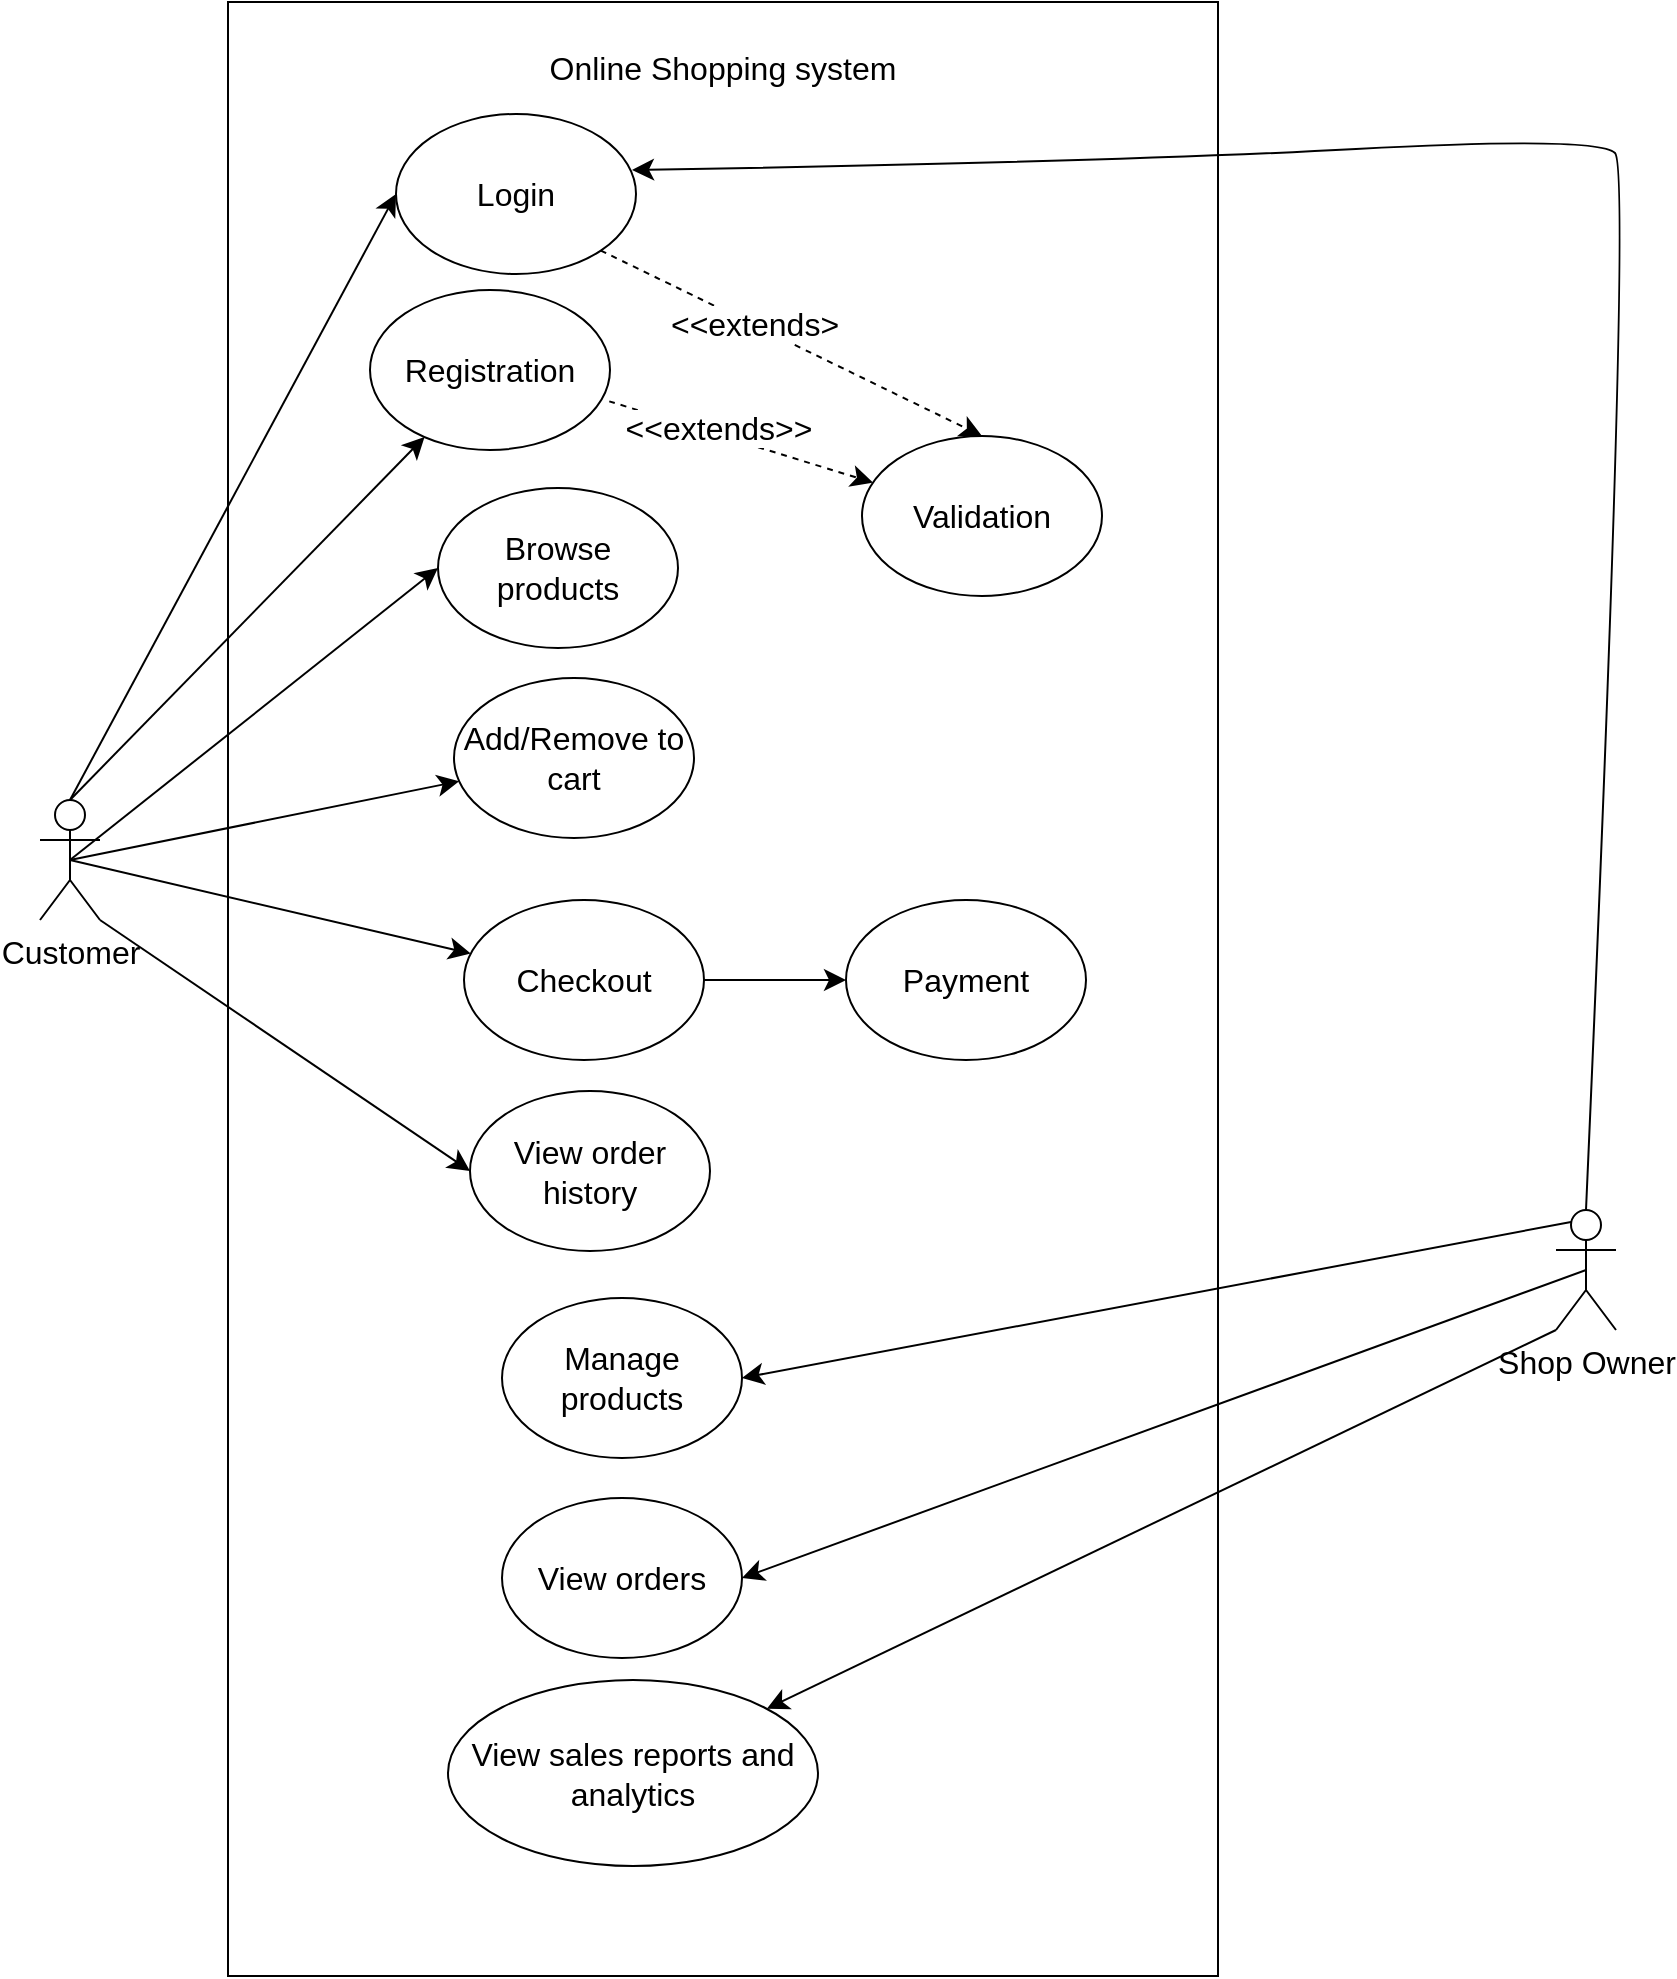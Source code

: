 <mxfile version="22.1.11" type="github">
  <diagram name="Page-1" id="sc4-i33dGOowxB3ftTD4">
    <mxGraphModel dx="2500" dy="1544" grid="0" gridSize="10" guides="1" tooltips="1" connect="1" arrows="1" fold="1" page="0" pageScale="1" pageWidth="850" pageHeight="1100" math="0" shadow="0">
      <root>
        <mxCell id="0" />
        <mxCell id="1" parent="0" />
        <mxCell id="Rtq9vThHFK-4qVGXhrtA-3" value="" style="rounded=0;whiteSpace=wrap;html=1;fontSize=16;" vertex="1" parent="1">
          <mxGeometry x="-138" y="-390" width="495" height="987" as="geometry" />
        </mxCell>
        <mxCell id="Rtq9vThHFK-4qVGXhrtA-47" style="edgeStyle=none;curved=1;rounded=0;orthogonalLoop=1;jettySize=auto;html=1;exitX=0.5;exitY=0.5;exitDx=0;exitDy=0;exitPerimeter=0;fontSize=12;startSize=8;endSize=8;" edge="1" parent="1" source="Rtq9vThHFK-4qVGXhrtA-5" target="Rtq9vThHFK-4qVGXhrtA-26">
          <mxGeometry relative="1" as="geometry" />
        </mxCell>
        <mxCell id="Rtq9vThHFK-4qVGXhrtA-48" style="edgeStyle=none;curved=1;rounded=0;orthogonalLoop=1;jettySize=auto;html=1;exitX=0.5;exitY=0.5;exitDx=0;exitDy=0;exitPerimeter=0;fontSize=12;startSize=8;endSize=8;" edge="1" parent="1" source="Rtq9vThHFK-4qVGXhrtA-5" target="Rtq9vThHFK-4qVGXhrtA-25">
          <mxGeometry relative="1" as="geometry" />
        </mxCell>
        <mxCell id="Rtq9vThHFK-4qVGXhrtA-49" style="edgeStyle=none;curved=1;rounded=0;orthogonalLoop=1;jettySize=auto;html=1;exitX=0.5;exitY=0.5;exitDx=0;exitDy=0;exitPerimeter=0;entryX=0;entryY=0.5;entryDx=0;entryDy=0;fontSize=12;startSize=8;endSize=8;" edge="1" parent="1" source="Rtq9vThHFK-4qVGXhrtA-5" target="Rtq9vThHFK-4qVGXhrtA-23">
          <mxGeometry relative="1" as="geometry" />
        </mxCell>
        <mxCell id="Rtq9vThHFK-4qVGXhrtA-50" style="edgeStyle=none;curved=1;rounded=0;orthogonalLoop=1;jettySize=auto;html=1;exitX=1;exitY=1;exitDx=0;exitDy=0;exitPerimeter=0;entryX=0;entryY=0.5;entryDx=0;entryDy=0;fontSize=12;startSize=8;endSize=8;" edge="1" parent="1" source="Rtq9vThHFK-4qVGXhrtA-5" target="Rtq9vThHFK-4qVGXhrtA-34">
          <mxGeometry relative="1" as="geometry" />
        </mxCell>
        <mxCell id="Rtq9vThHFK-4qVGXhrtA-51" style="edgeStyle=none;curved=1;rounded=0;orthogonalLoop=1;jettySize=auto;html=1;exitX=0.5;exitY=0;exitDx=0;exitDy=0;exitPerimeter=0;fontSize=12;startSize=8;endSize=8;" edge="1" parent="1" source="Rtq9vThHFK-4qVGXhrtA-5" target="Rtq9vThHFK-4qVGXhrtA-12">
          <mxGeometry relative="1" as="geometry" />
        </mxCell>
        <mxCell id="Rtq9vThHFK-4qVGXhrtA-52" style="edgeStyle=none;curved=1;rounded=0;orthogonalLoop=1;jettySize=auto;html=1;exitX=0.5;exitY=0;exitDx=0;exitDy=0;exitPerimeter=0;entryX=0;entryY=0.5;entryDx=0;entryDy=0;fontSize=12;startSize=8;endSize=8;" edge="1" parent="1" source="Rtq9vThHFK-4qVGXhrtA-5" target="Rtq9vThHFK-4qVGXhrtA-11">
          <mxGeometry relative="1" as="geometry" />
        </mxCell>
        <mxCell id="Rtq9vThHFK-4qVGXhrtA-5" value="Customer" style="shape=umlActor;verticalLabelPosition=bottom;verticalAlign=top;html=1;outlineConnect=0;fontSize=16;" vertex="1" parent="1">
          <mxGeometry x="-232" y="9" width="30" height="60" as="geometry" />
        </mxCell>
        <mxCell id="Rtq9vThHFK-4qVGXhrtA-8" value="Online Shopping system" style="text;html=1;strokeColor=none;fillColor=none;align=center;verticalAlign=middle;whiteSpace=wrap;rounded=0;fontSize=16;" vertex="1" parent="1">
          <mxGeometry x="-14" y="-372" width="247" height="30" as="geometry" />
        </mxCell>
        <mxCell id="Rtq9vThHFK-4qVGXhrtA-19" style="edgeStyle=none;curved=1;rounded=0;orthogonalLoop=1;jettySize=auto;html=1;exitX=1;exitY=1;exitDx=0;exitDy=0;entryX=0.5;entryY=0;entryDx=0;entryDy=0;fontSize=12;startSize=8;endSize=8;dashed=1;" edge="1" parent="1" source="Rtq9vThHFK-4qVGXhrtA-11" target="Rtq9vThHFK-4qVGXhrtA-17">
          <mxGeometry relative="1" as="geometry" />
        </mxCell>
        <mxCell id="Rtq9vThHFK-4qVGXhrtA-20" value="&amp;lt;&amp;lt;extends&amp;gt;" style="edgeLabel;html=1;align=center;verticalAlign=middle;resizable=0;points=[];fontSize=16;" vertex="1" connectable="0" parent="Rtq9vThHFK-4qVGXhrtA-19">
          <mxGeometry x="-0.204" y="1" relative="1" as="geometry">
            <mxPoint as="offset" />
          </mxGeometry>
        </mxCell>
        <mxCell id="Rtq9vThHFK-4qVGXhrtA-11" value="Login" style="ellipse;whiteSpace=wrap;html=1;fontSize=16;" vertex="1" parent="1">
          <mxGeometry x="-54" y="-334" width="120" height="80" as="geometry" />
        </mxCell>
        <mxCell id="Rtq9vThHFK-4qVGXhrtA-12" value="Registration" style="ellipse;whiteSpace=wrap;html=1;fontSize=16;" vertex="1" parent="1">
          <mxGeometry x="-67" y="-246" width="120" height="80" as="geometry" />
        </mxCell>
        <mxCell id="Rtq9vThHFK-4qVGXhrtA-17" value="Validation" style="ellipse;whiteSpace=wrap;html=1;fontSize=16;" vertex="1" parent="1">
          <mxGeometry x="179" y="-173" width="120" height="80" as="geometry" />
        </mxCell>
        <mxCell id="Rtq9vThHFK-4qVGXhrtA-18" value="" style="endArrow=classic;html=1;rounded=0;fontSize=12;startSize=8;endSize=8;curved=1;exitX=0.997;exitY=0.696;exitDx=0;exitDy=0;exitPerimeter=0;dashed=1;" edge="1" parent="1" source="Rtq9vThHFK-4qVGXhrtA-12" target="Rtq9vThHFK-4qVGXhrtA-17">
          <mxGeometry width="50" height="50" relative="1" as="geometry">
            <mxPoint x="15" y="-13" as="sourcePoint" />
            <mxPoint x="65" y="-63" as="targetPoint" />
          </mxGeometry>
        </mxCell>
        <mxCell id="Rtq9vThHFK-4qVGXhrtA-21" value="&amp;lt;&amp;lt;extends&amp;gt;&amp;gt;" style="edgeLabel;html=1;align=center;verticalAlign=middle;resizable=0;points=[];fontSize=16;" vertex="1" connectable="0" parent="Rtq9vThHFK-4qVGXhrtA-18">
          <mxGeometry x="-0.194" y="3" relative="1" as="geometry">
            <mxPoint as="offset" />
          </mxGeometry>
        </mxCell>
        <mxCell id="Rtq9vThHFK-4qVGXhrtA-23" value="Browse products" style="ellipse;whiteSpace=wrap;html=1;fontSize=16;" vertex="1" parent="1">
          <mxGeometry x="-33" y="-147" width="120" height="80" as="geometry" />
        </mxCell>
        <mxCell id="Rtq9vThHFK-4qVGXhrtA-25" value="Add/Remove to cart" style="ellipse;whiteSpace=wrap;html=1;fontSize=16;" vertex="1" parent="1">
          <mxGeometry x="-25" y="-52" width="120" height="80" as="geometry" />
        </mxCell>
        <mxCell id="Rtq9vThHFK-4qVGXhrtA-33" style="edgeStyle=none;curved=1;rounded=0;orthogonalLoop=1;jettySize=auto;html=1;exitX=1;exitY=0.5;exitDx=0;exitDy=0;entryX=0;entryY=0.5;entryDx=0;entryDy=0;fontSize=12;startSize=8;endSize=8;" edge="1" parent="1" source="Rtq9vThHFK-4qVGXhrtA-26" target="Rtq9vThHFK-4qVGXhrtA-32">
          <mxGeometry relative="1" as="geometry" />
        </mxCell>
        <mxCell id="Rtq9vThHFK-4qVGXhrtA-26" value="Checkout" style="ellipse;whiteSpace=wrap;html=1;fontSize=16;" vertex="1" parent="1">
          <mxGeometry x="-20" y="59" width="120" height="80" as="geometry" />
        </mxCell>
        <mxCell id="Rtq9vThHFK-4qVGXhrtA-32" value="Payment" style="ellipse;whiteSpace=wrap;html=1;fontSize=16;" vertex="1" parent="1">
          <mxGeometry x="171" y="59" width="120" height="80" as="geometry" />
        </mxCell>
        <mxCell id="Rtq9vThHFK-4qVGXhrtA-34" value="View order history" style="ellipse;whiteSpace=wrap;html=1;fontSize=16;" vertex="1" parent="1">
          <mxGeometry x="-17" y="154.5" width="120" height="80" as="geometry" />
        </mxCell>
        <mxCell id="Rtq9vThHFK-4qVGXhrtA-36" value="Manage products" style="ellipse;whiteSpace=wrap;html=1;fontSize=16;" vertex="1" parent="1">
          <mxGeometry x="-1" y="258" width="120" height="80" as="geometry" />
        </mxCell>
        <mxCell id="Rtq9vThHFK-4qVGXhrtA-38" value="View sales reports and analytics" style="ellipse;whiteSpace=wrap;html=1;fontSize=16;" vertex="1" parent="1">
          <mxGeometry x="-28" y="449" width="185" height="93" as="geometry" />
        </mxCell>
        <mxCell id="Rtq9vThHFK-4qVGXhrtA-39" value="View orders" style="ellipse;whiteSpace=wrap;html=1;fontSize=16;" vertex="1" parent="1">
          <mxGeometry x="-1" y="358" width="120" height="80" as="geometry" />
        </mxCell>
        <mxCell id="Rtq9vThHFK-4qVGXhrtA-53" style="edgeStyle=none;curved=1;rounded=0;orthogonalLoop=1;jettySize=auto;html=1;exitX=0.25;exitY=0.1;exitDx=0;exitDy=0;exitPerimeter=0;entryX=1;entryY=0.5;entryDx=0;entryDy=0;fontSize=12;startSize=8;endSize=8;" edge="1" parent="1" source="Rtq9vThHFK-4qVGXhrtA-40" target="Rtq9vThHFK-4qVGXhrtA-36">
          <mxGeometry relative="1" as="geometry" />
        </mxCell>
        <mxCell id="Rtq9vThHFK-4qVGXhrtA-54" style="edgeStyle=none;curved=1;rounded=0;orthogonalLoop=1;jettySize=auto;html=1;exitX=0.5;exitY=0.5;exitDx=0;exitDy=0;exitPerimeter=0;entryX=1;entryY=0.5;entryDx=0;entryDy=0;fontSize=12;startSize=8;endSize=8;" edge="1" parent="1" source="Rtq9vThHFK-4qVGXhrtA-40" target="Rtq9vThHFK-4qVGXhrtA-39">
          <mxGeometry relative="1" as="geometry" />
        </mxCell>
        <mxCell id="Rtq9vThHFK-4qVGXhrtA-55" style="edgeStyle=none;curved=1;rounded=0;orthogonalLoop=1;jettySize=auto;html=1;exitX=0;exitY=1;exitDx=0;exitDy=0;exitPerimeter=0;fontSize=12;startSize=8;endSize=8;" edge="1" parent="1" source="Rtq9vThHFK-4qVGXhrtA-40" target="Rtq9vThHFK-4qVGXhrtA-38">
          <mxGeometry relative="1" as="geometry" />
        </mxCell>
        <mxCell id="Rtq9vThHFK-4qVGXhrtA-40" value="Shop Owner" style="shape=umlActor;verticalLabelPosition=bottom;verticalAlign=top;html=1;outlineConnect=0;fontSize=16;" vertex="1" parent="1">
          <mxGeometry x="526" y="214" width="30" height="60" as="geometry" />
        </mxCell>
        <mxCell id="Rtq9vThHFK-4qVGXhrtA-56" style="edgeStyle=none;curved=1;rounded=0;orthogonalLoop=1;jettySize=auto;html=1;exitX=0.5;exitY=0;exitDx=0;exitDy=0;exitPerimeter=0;fontSize=12;startSize=8;endSize=8;" edge="1" parent="1" source="Rtq9vThHFK-4qVGXhrtA-40">
          <mxGeometry relative="1" as="geometry">
            <mxPoint x="64" y="-306" as="targetPoint" />
            <Array as="points">
              <mxPoint x="564" y="-306" />
              <mxPoint x="547" y="-323" />
              <mxPoint x="305" y="-310" />
            </Array>
          </mxGeometry>
        </mxCell>
      </root>
    </mxGraphModel>
  </diagram>
</mxfile>
